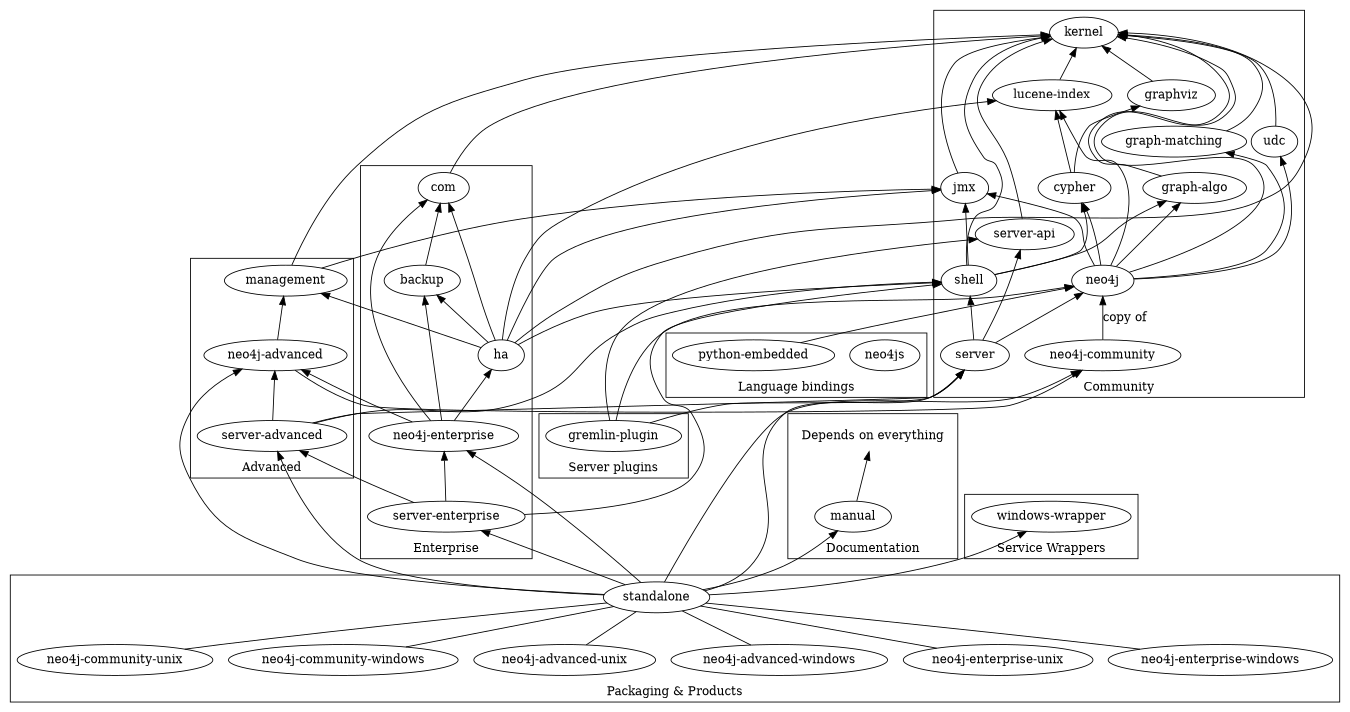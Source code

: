 digraph g{
 graph [rankdir="BT" size="9.0,7.0"]

subgraph cluster_community {
 label="Community"
 "lucene-index" -> "kernel"
 "jmx" -> "kernel"
 "graph-algo" -> "kernel"
 "graph-matching" -> "kernel"
 "graphviz" -> "kernel"
 "cypher" -> "lucene-index"
 "cypher" -> "graphviz"
 "shell" -> "kernel"
 "shell" -> "jmx"
 "shell" -> "graph-algo"
 "shell" -> "cypher"
 "udc" -> "kernel"
 "neo4j" -> "kernel"
 "neo4j" -> "lucene-index"
 "neo4j" -> "graph-algo"
 "neo4j" -> "graph-matching"
 "neo4j" -> "udc"
 "neo4j" -> "jmx"
 "neo4j" -> "cypher"
 "neo4j-community" -> "neo4j" [label="copy of"]
 "server-api" -> "kernel"
 "server" -> "server-api"
 "server" -> "neo4j"
 "server" -> "shell"
}

subgraph cluster_advanced {
 label="Advanced"
 "management" -> "kernel"
 "management" -> "jmx"
 "neo4j-advanced" -> "neo4j-community"
 "neo4j-advanced" -> "management"
 "server-advanced" -> "server"
 "server-advanced" -> "neo4j-advanced"
 "server-advanced" -> "shell"
}

subgraph cluster_enterprise {
 label="Enterprise"
 "com" -> "kernel"
 "backup" -> "com"
 "ha" -> "kernel"
 "ha" -> "jmx"
 "ha" -> "management"
 "ha" -> "backup"
 "ha" -> "lucene-index"
 "ha" -> "com"
 "ha" -> "shell"
 "neo4j-enterprise" -> "neo4j-advanced"
 "neo4j-enterprise" -> "com"
 "neo4j-enterprise" -> "backup"
 "neo4j-enterprise" -> "ha"
 "server-enterprise" -> "server-advanced"
 "server-enterprise" -> "neo4j-enterprise"
 "server-enterprise" -> "shell" 
}

subgraph cluster_serverplugins {
 label="Server plugins"
 "gremlin-plugin" -> "server-api"
 "gremlin-plugin" -> "server"
 "gremlin-plugin" -> "neo4j"
}

subgraph cluster_langs {
 label="Language bindings"
 "neo4js"
 "python-embedded" -> "neo4j"
}

subgraph cluster_docs {
 label="Documentation"
 "manual" -> "Depends on everything"
 "Depends on everything" [shape="plaintext"]
}

subgraph cluster_wrappers {
 label="Service Wrappers"
 "windows-wrapper"
}


subgraph cluster_packaging {
 label="Packaging & Products"
 "standalone" -> "neo4j-community"
 "standalone" -> "server"
 "standalone" -> "neo4j-advanced"
 "standalone" -> "server-advanced"
 "standalone" -> "neo4j-enterprise"
 "standalone" -> "server-enterprise"
 "standalone" -> "windows-wrapper"
 "standalone" -> "manual"
 "neo4j-enterprise-windows" -> "standalone" [arrowhead="none"]
 "neo4j-enterprise-unix" -> "standalone" [arrowhead="none"]
 "neo4j-advanced-windows" -> "standalone" [arrowhead="none"]
 "neo4j-advanced-unix" -> "standalone" [arrowhead="none"]
 "neo4j-community-windows" -> "standalone" [arrowhead="none"]
 "neo4j-community-unix" -> "standalone" [arrowhead="none"]
}

}


